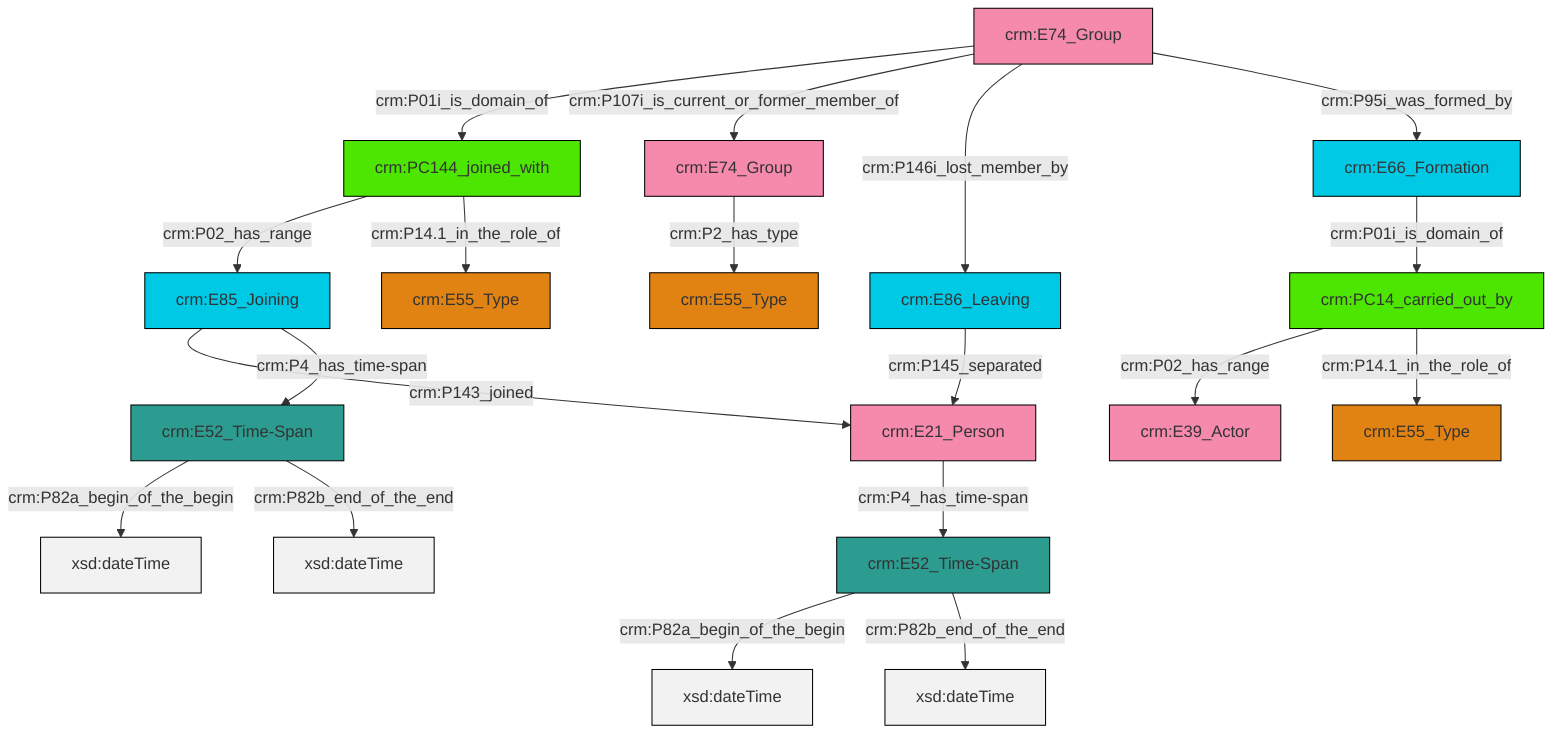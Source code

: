 graph TD
classDef Literal fill:#f2f2f2,stroke:#000000;
classDef CRM_Entity fill:#FFFFFF,stroke:#000000;
classDef Temporal_Entity fill:#00C9E6, stroke:#000000;
classDef Type fill:#E18312, stroke:#000000;
classDef Time-Span fill:#2C9C91, stroke:#000000;
classDef Appellation fill:#FFEB7F, stroke:#000000;
classDef Place fill:#008836, stroke:#000000;
classDef Persistent_Item fill:#B266B2, stroke:#000000;
classDef Conceptual_Object fill:#FFD700, stroke:#000000;
classDef Physical_Thing fill:#D2B48C, stroke:#000000;
classDef Actor fill:#f58aad, stroke:#000000;
classDef PC_Classes fill:#4ce600, stroke:#000000;
classDef Multi fill:#cccccc,stroke:#000000;

0["crm:PC14_carried_out_by"]:::PC_Classes -->|crm:P02_has_range| 1["crm:E39_Actor"]:::Actor
2["crm:E52_Time-Span"]:::Time-Span -->|crm:P82a_begin_of_the_begin| 3[xsd:dateTime]:::Literal
4["crm:E74_Group"]:::Actor -->|crm:P01i_is_domain_of| 5["crm:PC144_joined_with"]:::PC_Classes
6["crm:E66_Formation"]:::Temporal_Entity -->|crm:P01i_is_domain_of| 0["crm:PC14_carried_out_by"]:::PC_Classes
10["crm:E85_Joining"]:::Temporal_Entity -->|crm:P143_joined| 11["crm:E21_Person"]:::Actor
4["crm:E74_Group"]:::Actor -->|crm:P107i_is_current_or_former_member_of| 14["crm:E74_Group"]:::Actor
11["crm:E21_Person"]:::Actor -->|crm:P4_has_time-span| 15["crm:E52_Time-Span"]:::Time-Span
2["crm:E52_Time-Span"]:::Time-Span -->|crm:P82b_end_of_the_end| 22[xsd:dateTime]:::Literal
4["crm:E74_Group"]:::Actor -->|crm:P146i_lost_member_by| 24["crm:E86_Leaving"]:::Temporal_Entity
10["crm:E85_Joining"]:::Temporal_Entity -->|crm:P4_has_time-span| 2["crm:E52_Time-Span"]:::Time-Span
24["crm:E86_Leaving"]:::Temporal_Entity -->|crm:P145_separated| 11["crm:E21_Person"]:::Actor
0["crm:PC14_carried_out_by"]:::PC_Classes -->|crm:P14.1_in_the_role_of| 8["crm:E55_Type"]:::Type
14["crm:E74_Group"]:::Actor -->|crm:P2_has_type| 18["crm:E55_Type"]:::Type
5["crm:PC144_joined_with"]:::PC_Classes -->|crm:P02_has_range| 10["crm:E85_Joining"]:::Temporal_Entity
4["crm:E74_Group"]:::Actor -->|crm:P95i_was_formed_by| 6["crm:E66_Formation"]:::Temporal_Entity
5["crm:PC144_joined_with"]:::PC_Classes -->|crm:P14.1_in_the_role_of| 12["crm:E55_Type"]:::Type
15["crm:E52_Time-Span"]:::Time-Span -->|crm:P82a_begin_of_the_begin| 29[xsd:dateTime]:::Literal
15["crm:E52_Time-Span"]:::Time-Span -->|crm:P82b_end_of_the_end| 32[xsd:dateTime]:::Literal